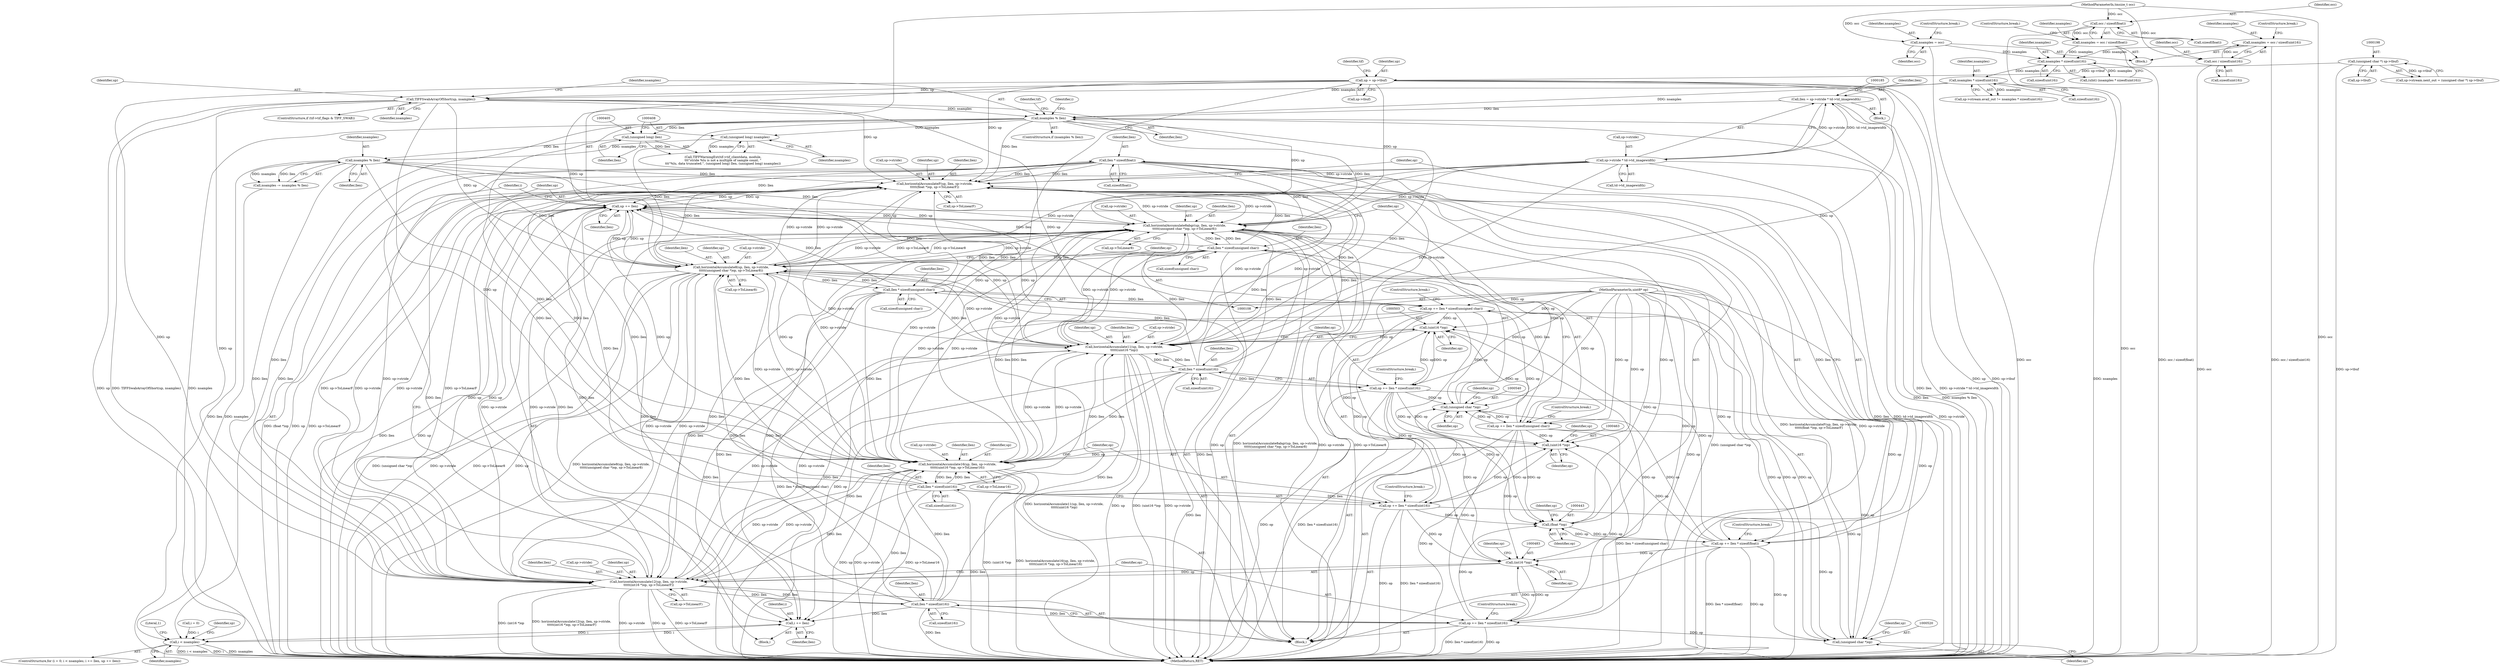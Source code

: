 digraph "0_libtiff_391e77fcd217e78b2c51342ac3ddb7100ecacdd2@API" {
"1000450" [label="(Call,llen * sizeof(float))"];
"1000436" [label="(Call,horizontalAccumulateF(up, llen, sp->stride,\n\t\t\t\t\t(float *)op, sp->ToLinearF))"];
"1000426" [label="(Call,up += llen)"];
"1000547" [label="(Call,llen * sizeof(unsigned char))"];
"1000533" [label="(Call,horizontalAccumulate8abgr(up, llen, sp->stride,\n\t\t\t\t\t(unsigned char *)op, sp->ToLinear8))"];
"1000379" [label="(Call,up = sp->tbuf)"];
"1000197" [label="(Call,(unsigned char *) sp->tbuf)"];
"1000390" [label="(Call,TIFFSwabArrayOfShort(up, nsamples))"];
"1000230" [label="(Call,nsamples * sizeof(uint16))"];
"1000219" [label="(Call,nsamples * sizeof(uint16))"];
"1000150" [label="(Call,nsamples = occ / sizeof(uint16))"];
"1000152" [label="(Call,occ / sizeof(uint16))"];
"1000111" [label="(MethodParameterIn,tmsize_t occ)"];
"1000159" [label="(Call,nsamples = occ)"];
"1000140" [label="(Call,nsamples = occ / sizeof(float))"];
"1000142" [label="(Call,occ / sizeof(float))"];
"1000412" [label="(Call,nsamples % llen)"];
"1000407" [label="(Call,(unsigned long) nsamples)"];
"1000394" [label="(Call,nsamples % llen)"];
"1000175" [label="(Call,llen = sp->stride * td->td_imagewidth)"];
"1000177" [label="(Call,sp->stride * td->td_imagewidth)"];
"1000404" [label="(Call,(unsigned long) llen)"];
"1000527" [label="(Call,llen * sizeof(unsigned char))"];
"1000513" [label="(Call,horizontalAccumulate8(up, llen, sp->stride,\n\t\t\t\t\t(unsigned char *)op, sp->ToLinear8))"];
"1000490" [label="(Call,llen * sizeof(int16))"];
"1000476" [label="(Call,horizontalAccumulate12(up, llen, sp->stride,\n\t\t\t\t\t(int16 *)op, sp->ToLinearF))"];
"1000450" [label="(Call,llen * sizeof(float))"];
"1000470" [label="(Call,llen * sizeof(uint16))"];
"1000456" [label="(Call,horizontalAccumulate16(up, llen, sp->stride,\n\t\t\t\t\t(uint16 *)op, sp->ToLinear16))"];
"1000507" [label="(Call,llen * sizeof(uint16))"];
"1000496" [label="(Call,horizontalAccumulate11(up, llen, sp->stride,\n\t\t\t\t\t(uint16 *)op))"];
"1000502" [label="(Call,(uint16 *)op)"];
"1000545" [label="(Call,op += llen * sizeof(unsigned char))"];
"1000539" [label="(Call,(unsigned char *)op)"];
"1000525" [label="(Call,op += llen * sizeof(unsigned char))"];
"1000519" [label="(Call,(unsigned char *)op)"];
"1000505" [label="(Call,op += llen * sizeof(uint16))"];
"1000110" [label="(MethodParameterIn,uint8* op)"];
"1000488" [label="(Call,op += llen * sizeof(int16))"];
"1000482" [label="(Call,(int16 *)op)"];
"1000448" [label="(Call,op += llen * sizeof(float))"];
"1000442" [label="(Call,(float *)op)"];
"1000468" [label="(Call,op += llen * sizeof(uint16))"];
"1000462" [label="(Call,(uint16 *)op)"];
"1000423" [label="(Call,i += llen)"];
"1000419" [label="(Call,i < nsamples)"];
"1000393" [label="(ControlStructure,if (nsamples % llen))"];
"1000161" [label="(Identifier,occ)"];
"1000528" [label="(Identifier,llen)"];
"1000478" [label="(Identifier,llen)"];
"1000546" [label="(Identifier,op)"];
"1000469" [label="(Identifier,op)"];
"1000504" [label="(Identifier,op)"];
"1000191" [label="(Call,sp->stream.next_out = (unsigned char *) sp->tbuf)"];
"1000217" [label="(Call,(uInt) (nsamples * sizeof(uint16)))"];
"1000398" [label="(Call,TIFFWarningExt(tif->tif_clientdata, module,\n\t\t\t\"stride %lu is not a multiple of sample count, \"\n\t\t\t\"%lu, data truncated.\", (unsigned long) llen, (unsigned long) nsamples))"];
"1000153" [label="(Identifier,occ)"];
"1000444" [label="(Identifier,op)"];
"1000436" [label="(Call,horizontalAccumulateF(up, llen, sp->stride,\n\t\t\t\t\t(float *)op, sp->ToLinearF))"];
"1000533" [label="(Call,horizontalAccumulate8abgr(up, llen, sp->stride,\n\t\t\t\t\t(unsigned char *)op, sp->ToLinear8))"];
"1000514" [label="(Identifier,up)"];
"1000409" [label="(Identifier,nsamples)"];
"1000519" [label="(Call,(unsigned char *)op)"];
"1000176" [label="(Identifier,llen)"];
"1000146" [label="(ControlStructure,break;)"];
"1000384" [label="(ControlStructure,if (tif->tif_flags & TIFF_SWAB))"];
"1000150" [label="(Call,nsamples = occ / sizeof(uint16))"];
"1000144" [label="(Call,sizeof(float))"];
"1000419" [label="(Call,i < nsamples)"];
"1000154" [label="(Call,sizeof(uint16))"];
"1000536" [label="(Call,sp->stride)"];
"1000181" [label="(Call,td->td_imagewidth)"];
"1000387" [label="(Identifier,tif)"];
"1000151" [label="(Identifier,nsamples)"];
"1000523" [label="(Identifier,sp)"];
"1000507" [label="(Call,llen * sizeof(uint16))"];
"1000428" [label="(Identifier,llen)"];
"1000420" [label="(Identifier,i)"];
"1000511" [label="(ControlStructure,break;)"];
"1000445" [label="(Call,sp->ToLinearF)"];
"1000527" [label="(Call,llen * sizeof(unsigned char))"];
"1000451" [label="(Identifier,llen)"];
"1000497" [label="(Identifier,up)"];
"1000479" [label="(Call,sp->stride)"];
"1000424" [label="(Identifier,i)"];
"1000542" [label="(Call,sp->ToLinear8)"];
"1000491" [label="(Identifier,llen)"];
"1000380" [label="(Identifier,up)"];
"1000406" [label="(Identifier,llen)"];
"1000551" [label="(ControlStructure,break;)"];
"1000521" [label="(Identifier,op)"];
"1000543" [label="(Identifier,sp)"];
"1000485" [label="(Call,sp->ToLinearF)"];
"1000381" [label="(Call,sp->tbuf)"];
"1000426" [label="(Call,up += llen)"];
"1000448" [label="(Call,op += llen * sizeof(float))"];
"1000159" [label="(Call,nsamples = occ)"];
"1000498" [label="(Identifier,llen)"];
"1000141" [label="(Identifier,nsamples)"];
"1000400" [label="(Identifier,tif)"];
"1000417" [label="(Identifier,i)"];
"1000414" [label="(Identifier,llen)"];
"1000219" [label="(Call,nsamples * sizeof(uint16))"];
"1000156" [label="(ControlStructure,break;)"];
"1000177" [label="(Call,sp->stride * td->td_imagewidth)"];
"1000427" [label="(Identifier,up)"];
"1000224" [label="(Call,sp->stream.avail_out != nsamples * sizeof(uint16))"];
"1000486" [label="(Identifier,sp)"];
"1000456" [label="(Call,horizontalAccumulate16(up, llen, sp->stride,\n\t\t\t\t\t(uint16 *)op, sp->ToLinear16))"];
"1000404" [label="(Call,(unsigned long) llen)"];
"1000422" [label="(Block,)"];
"1000407" [label="(Call,(unsigned long) nsamples)"];
"1000522" [label="(Call,sp->ToLinear8)"];
"1000395" [label="(Identifier,nsamples)"];
"1000421" [label="(Identifier,nsamples)"];
"1000565" [label="(Literal,1)"];
"1000477" [label="(Identifier,up)"];
"1000415" [label="(ControlStructure,for (i = 0; i < nsamples; i += llen, up += llen))"];
"1000423" [label="(Call,i += llen)"];
"1000199" [label="(Call,sp->tbuf)"];
"1000541" [label="(Identifier,op)"];
"1000396" [label="(Identifier,llen)"];
"1000459" [label="(Call,sp->stride)"];
"1000548" [label="(Identifier,llen)"];
"1000545" [label="(Call,op += llen * sizeof(unsigned char))"];
"1000531" [label="(ControlStructure,break;)"];
"1000416" [label="(Call,i = 0)"];
"1000476" [label="(Call,horizontalAccumulate12(up, llen, sp->stride,\n\t\t\t\t\t(int16 *)op, sp->ToLinearF))"];
"1000499" [label="(Call,sp->stride)"];
"1000425" [label="(Identifier,llen)"];
"1000230" [label="(Call,nsamples * sizeof(uint16))"];
"1000392" [label="(Identifier,nsamples)"];
"1000175" [label="(Call,llen = sp->stride * td->td_imagewidth)"];
"1000492" [label="(Call,sizeof(int16))"];
"1000439" [label="(Call,sp->stride)"];
"1000539" [label="(Call,(unsigned char *)op)"];
"1000442" [label="(Call,(float *)op)"];
"1000160" [label="(Identifier,nsamples)"];
"1000496" [label="(Call,horizontalAccumulate11(up, llen, sp->stride,\n\t\t\t\t\t(uint16 *)op))"];
"1000488" [label="(Call,op += llen * sizeof(int16))"];
"1000534" [label="(Identifier,up)"];
"1000468" [label="(Call,op += llen * sizeof(uint16))"];
"1000412" [label="(Call,nsamples % llen)"];
"1000490" [label="(Call,llen * sizeof(int16))"];
"1000513" [label="(Call,horizontalAccumulate8(up, llen, sp->stride,\n\t\t\t\t\t(unsigned char *)op, sp->ToLinear8))"];
"1000434" [label="(Block,)"];
"1000410" [label="(Call,nsamples -= nsamples % llen)"];
"1000221" [label="(Call,sizeof(uint16))"];
"1000454" [label="(ControlStructure,break;)"];
"1000110" [label="(MethodParameterIn,uint8* op)"];
"1000437" [label="(Identifier,up)"];
"1000162" [label="(ControlStructure,break;)"];
"1000113" [label="(Block,)"];
"1000231" [label="(Identifier,nsamples)"];
"1000142" [label="(Call,occ / sizeof(float))"];
"1000508" [label="(Identifier,llen)"];
"1000484" [label="(Identifier,op)"];
"1000482" [label="(Call,(int16 *)op)"];
"1000450" [label="(Call,llen * sizeof(float))"];
"1000143" [label="(Identifier,occ)"];
"1000458" [label="(Identifier,llen)"];
"1000391" [label="(Identifier,up)"];
"1000566" [label="(MethodReturn,RET)"];
"1000526" [label="(Identifier,op)"];
"1000471" [label="(Identifier,llen)"];
"1000547" [label="(Call,llen * sizeof(unsigned char))"];
"1000232" [label="(Call,sizeof(uint16))"];
"1000489" [label="(Identifier,op)"];
"1000438" [label="(Identifier,llen)"];
"1000197" [label="(Call,(unsigned char *) sp->tbuf)"];
"1000138" [label="(Block,)"];
"1000535" [label="(Identifier,llen)"];
"1000506" [label="(Identifier,op)"];
"1000494" [label="(ControlStructure,break;)"];
"1000413" [label="(Identifier,nsamples)"];
"1000394" [label="(Call,nsamples % llen)"];
"1000446" [label="(Identifier,sp)"];
"1000465" [label="(Call,sp->ToLinear16)"];
"1000516" [label="(Call,sp->stride)"];
"1000472" [label="(Call,sizeof(uint16))"];
"1000462" [label="(Call,(uint16 *)op)"];
"1000529" [label="(Call,sizeof(unsigned char))"];
"1000220" [label="(Identifier,nsamples)"];
"1000390" [label="(Call,TIFFSwabArrayOfShort(up, nsamples))"];
"1000549" [label="(Call,sizeof(unsigned char))"];
"1000152" [label="(Call,occ / sizeof(uint16))"];
"1000505" [label="(Call,op += llen * sizeof(uint16))"];
"1000457" [label="(Identifier,up)"];
"1000464" [label="(Identifier,op)"];
"1000470" [label="(Call,llen * sizeof(uint16))"];
"1000525" [label="(Call,op += llen * sizeof(unsigned char))"];
"1000466" [label="(Identifier,sp)"];
"1000502" [label="(Call,(uint16 *)op)"];
"1000178" [label="(Call,sp->stride)"];
"1000452" [label="(Call,sizeof(float))"];
"1000474" [label="(ControlStructure,break;)"];
"1000140" [label="(Call,nsamples = occ / sizeof(float))"];
"1000509" [label="(Call,sizeof(uint16))"];
"1000379" [label="(Call,up = sp->tbuf)"];
"1000432" [label="(Identifier,sp)"];
"1000515" [label="(Identifier,llen)"];
"1000111" [label="(MethodParameterIn,tmsize_t occ)"];
"1000449" [label="(Identifier,op)"];
"1000450" -> "1000448"  [label="AST: "];
"1000450" -> "1000452"  [label="CFG: "];
"1000451" -> "1000450"  [label="AST: "];
"1000452" -> "1000450"  [label="AST: "];
"1000448" -> "1000450"  [label="CFG: "];
"1000450" -> "1000566"  [label="DDG: llen"];
"1000450" -> "1000423"  [label="DDG: llen"];
"1000450" -> "1000426"  [label="DDG: llen"];
"1000450" -> "1000436"  [label="DDG: llen"];
"1000450" -> "1000448"  [label="DDG: llen"];
"1000436" -> "1000450"  [label="DDG: llen"];
"1000450" -> "1000456"  [label="DDG: llen"];
"1000450" -> "1000476"  [label="DDG: llen"];
"1000450" -> "1000496"  [label="DDG: llen"];
"1000450" -> "1000513"  [label="DDG: llen"];
"1000450" -> "1000533"  [label="DDG: llen"];
"1000436" -> "1000434"  [label="AST: "];
"1000436" -> "1000445"  [label="CFG: "];
"1000437" -> "1000436"  [label="AST: "];
"1000438" -> "1000436"  [label="AST: "];
"1000439" -> "1000436"  [label="AST: "];
"1000442" -> "1000436"  [label="AST: "];
"1000445" -> "1000436"  [label="AST: "];
"1000449" -> "1000436"  [label="CFG: "];
"1000436" -> "1000566"  [label="DDG: (float *)op"];
"1000436" -> "1000566"  [label="DDG: horizontalAccumulateF(up, llen, sp->stride,\n\t\t\t\t\t(float *)op, sp->ToLinearF)"];
"1000436" -> "1000566"  [label="DDG: up"];
"1000436" -> "1000566"  [label="DDG: sp->ToLinearF"];
"1000436" -> "1000566"  [label="DDG: sp->stride"];
"1000436" -> "1000426"  [label="DDG: up"];
"1000426" -> "1000436"  [label="DDG: up"];
"1000379" -> "1000436"  [label="DDG: up"];
"1000390" -> "1000436"  [label="DDG: up"];
"1000412" -> "1000436"  [label="DDG: llen"];
"1000394" -> "1000436"  [label="DDG: llen"];
"1000547" -> "1000436"  [label="DDG: llen"];
"1000527" -> "1000436"  [label="DDG: llen"];
"1000490" -> "1000436"  [label="DDG: llen"];
"1000470" -> "1000436"  [label="DDG: llen"];
"1000507" -> "1000436"  [label="DDG: llen"];
"1000177" -> "1000436"  [label="DDG: sp->stride"];
"1000456" -> "1000436"  [label="DDG: sp->stride"];
"1000533" -> "1000436"  [label="DDG: sp->stride"];
"1000496" -> "1000436"  [label="DDG: sp->stride"];
"1000476" -> "1000436"  [label="DDG: sp->stride"];
"1000476" -> "1000436"  [label="DDG: sp->ToLinearF"];
"1000513" -> "1000436"  [label="DDG: sp->stride"];
"1000442" -> "1000436"  [label="DDG: op"];
"1000436" -> "1000456"  [label="DDG: sp->stride"];
"1000436" -> "1000476"  [label="DDG: sp->stride"];
"1000436" -> "1000476"  [label="DDG: sp->ToLinearF"];
"1000436" -> "1000496"  [label="DDG: sp->stride"];
"1000436" -> "1000513"  [label="DDG: sp->stride"];
"1000436" -> "1000533"  [label="DDG: sp->stride"];
"1000426" -> "1000422"  [label="AST: "];
"1000426" -> "1000428"  [label="CFG: "];
"1000427" -> "1000426"  [label="AST: "];
"1000428" -> "1000426"  [label="AST: "];
"1000420" -> "1000426"  [label="CFG: "];
"1000426" -> "1000566"  [label="DDG: llen"];
"1000426" -> "1000566"  [label="DDG: up"];
"1000547" -> "1000426"  [label="DDG: llen"];
"1000527" -> "1000426"  [label="DDG: llen"];
"1000490" -> "1000426"  [label="DDG: llen"];
"1000470" -> "1000426"  [label="DDG: llen"];
"1000507" -> "1000426"  [label="DDG: llen"];
"1000456" -> "1000426"  [label="DDG: up"];
"1000513" -> "1000426"  [label="DDG: up"];
"1000496" -> "1000426"  [label="DDG: up"];
"1000476" -> "1000426"  [label="DDG: up"];
"1000533" -> "1000426"  [label="DDG: up"];
"1000426" -> "1000456"  [label="DDG: up"];
"1000426" -> "1000476"  [label="DDG: up"];
"1000426" -> "1000496"  [label="DDG: up"];
"1000426" -> "1000513"  [label="DDG: up"];
"1000426" -> "1000533"  [label="DDG: up"];
"1000547" -> "1000545"  [label="AST: "];
"1000547" -> "1000549"  [label="CFG: "];
"1000548" -> "1000547"  [label="AST: "];
"1000549" -> "1000547"  [label="AST: "];
"1000545" -> "1000547"  [label="CFG: "];
"1000547" -> "1000566"  [label="DDG: llen"];
"1000547" -> "1000423"  [label="DDG: llen"];
"1000547" -> "1000456"  [label="DDG: llen"];
"1000547" -> "1000476"  [label="DDG: llen"];
"1000547" -> "1000496"  [label="DDG: llen"];
"1000547" -> "1000513"  [label="DDG: llen"];
"1000547" -> "1000533"  [label="DDG: llen"];
"1000547" -> "1000545"  [label="DDG: llen"];
"1000533" -> "1000547"  [label="DDG: llen"];
"1000533" -> "1000434"  [label="AST: "];
"1000533" -> "1000542"  [label="CFG: "];
"1000534" -> "1000533"  [label="AST: "];
"1000535" -> "1000533"  [label="AST: "];
"1000536" -> "1000533"  [label="AST: "];
"1000539" -> "1000533"  [label="AST: "];
"1000542" -> "1000533"  [label="AST: "];
"1000546" -> "1000533"  [label="CFG: "];
"1000533" -> "1000566"  [label="DDG: up"];
"1000533" -> "1000566"  [label="DDG: horizontalAccumulate8abgr(up, llen, sp->stride,\n\t\t\t\t\t(unsigned char *)op, sp->ToLinear8)"];
"1000533" -> "1000566"  [label="DDG: sp->stride"];
"1000533" -> "1000566"  [label="DDG: sp->ToLinear8"];
"1000533" -> "1000566"  [label="DDG: (unsigned char *)op"];
"1000533" -> "1000456"  [label="DDG: sp->stride"];
"1000533" -> "1000476"  [label="DDG: sp->stride"];
"1000533" -> "1000496"  [label="DDG: sp->stride"];
"1000533" -> "1000513"  [label="DDG: sp->stride"];
"1000533" -> "1000513"  [label="DDG: sp->ToLinear8"];
"1000379" -> "1000533"  [label="DDG: up"];
"1000390" -> "1000533"  [label="DDG: up"];
"1000412" -> "1000533"  [label="DDG: llen"];
"1000394" -> "1000533"  [label="DDG: llen"];
"1000527" -> "1000533"  [label="DDG: llen"];
"1000490" -> "1000533"  [label="DDG: llen"];
"1000470" -> "1000533"  [label="DDG: llen"];
"1000507" -> "1000533"  [label="DDG: llen"];
"1000177" -> "1000533"  [label="DDG: sp->stride"];
"1000456" -> "1000533"  [label="DDG: sp->stride"];
"1000496" -> "1000533"  [label="DDG: sp->stride"];
"1000476" -> "1000533"  [label="DDG: sp->stride"];
"1000513" -> "1000533"  [label="DDG: sp->stride"];
"1000513" -> "1000533"  [label="DDG: sp->ToLinear8"];
"1000539" -> "1000533"  [label="DDG: op"];
"1000379" -> "1000113"  [label="AST: "];
"1000379" -> "1000381"  [label="CFG: "];
"1000380" -> "1000379"  [label="AST: "];
"1000381" -> "1000379"  [label="AST: "];
"1000387" -> "1000379"  [label="CFG: "];
"1000379" -> "1000566"  [label="DDG: up"];
"1000379" -> "1000566"  [label="DDG: sp->tbuf"];
"1000197" -> "1000379"  [label="DDG: sp->tbuf"];
"1000379" -> "1000390"  [label="DDG: up"];
"1000379" -> "1000456"  [label="DDG: up"];
"1000379" -> "1000476"  [label="DDG: up"];
"1000379" -> "1000496"  [label="DDG: up"];
"1000379" -> "1000513"  [label="DDG: up"];
"1000197" -> "1000191"  [label="AST: "];
"1000197" -> "1000199"  [label="CFG: "];
"1000198" -> "1000197"  [label="AST: "];
"1000199" -> "1000197"  [label="AST: "];
"1000191" -> "1000197"  [label="CFG: "];
"1000197" -> "1000566"  [label="DDG: sp->tbuf"];
"1000197" -> "1000191"  [label="DDG: sp->tbuf"];
"1000390" -> "1000384"  [label="AST: "];
"1000390" -> "1000392"  [label="CFG: "];
"1000391" -> "1000390"  [label="AST: "];
"1000392" -> "1000390"  [label="AST: "];
"1000395" -> "1000390"  [label="CFG: "];
"1000390" -> "1000566"  [label="DDG: TIFFSwabArrayOfShort(up, nsamples)"];
"1000390" -> "1000566"  [label="DDG: up"];
"1000230" -> "1000390"  [label="DDG: nsamples"];
"1000390" -> "1000394"  [label="DDG: nsamples"];
"1000390" -> "1000456"  [label="DDG: up"];
"1000390" -> "1000476"  [label="DDG: up"];
"1000390" -> "1000496"  [label="DDG: up"];
"1000390" -> "1000513"  [label="DDG: up"];
"1000230" -> "1000224"  [label="AST: "];
"1000230" -> "1000232"  [label="CFG: "];
"1000231" -> "1000230"  [label="AST: "];
"1000232" -> "1000230"  [label="AST: "];
"1000224" -> "1000230"  [label="CFG: "];
"1000230" -> "1000566"  [label="DDG: nsamples"];
"1000230" -> "1000224"  [label="DDG: nsamples"];
"1000219" -> "1000230"  [label="DDG: nsamples"];
"1000230" -> "1000394"  [label="DDG: nsamples"];
"1000219" -> "1000217"  [label="AST: "];
"1000219" -> "1000221"  [label="CFG: "];
"1000220" -> "1000219"  [label="AST: "];
"1000221" -> "1000219"  [label="AST: "];
"1000217" -> "1000219"  [label="CFG: "];
"1000219" -> "1000217"  [label="DDG: nsamples"];
"1000150" -> "1000219"  [label="DDG: nsamples"];
"1000159" -> "1000219"  [label="DDG: nsamples"];
"1000140" -> "1000219"  [label="DDG: nsamples"];
"1000150" -> "1000138"  [label="AST: "];
"1000150" -> "1000152"  [label="CFG: "];
"1000151" -> "1000150"  [label="AST: "];
"1000152" -> "1000150"  [label="AST: "];
"1000156" -> "1000150"  [label="CFG: "];
"1000150" -> "1000566"  [label="DDG: occ / sizeof(uint16)"];
"1000152" -> "1000150"  [label="DDG: occ"];
"1000152" -> "1000154"  [label="CFG: "];
"1000153" -> "1000152"  [label="AST: "];
"1000154" -> "1000152"  [label="AST: "];
"1000152" -> "1000566"  [label="DDG: occ"];
"1000111" -> "1000152"  [label="DDG: occ"];
"1000111" -> "1000108"  [label="AST: "];
"1000111" -> "1000566"  [label="DDG: occ"];
"1000111" -> "1000142"  [label="DDG: occ"];
"1000111" -> "1000159"  [label="DDG: occ"];
"1000159" -> "1000138"  [label="AST: "];
"1000159" -> "1000161"  [label="CFG: "];
"1000160" -> "1000159"  [label="AST: "];
"1000161" -> "1000159"  [label="AST: "];
"1000162" -> "1000159"  [label="CFG: "];
"1000159" -> "1000566"  [label="DDG: occ"];
"1000140" -> "1000138"  [label="AST: "];
"1000140" -> "1000142"  [label="CFG: "];
"1000141" -> "1000140"  [label="AST: "];
"1000142" -> "1000140"  [label="AST: "];
"1000146" -> "1000140"  [label="CFG: "];
"1000140" -> "1000566"  [label="DDG: occ / sizeof(float)"];
"1000142" -> "1000140"  [label="DDG: occ"];
"1000142" -> "1000144"  [label="CFG: "];
"1000143" -> "1000142"  [label="AST: "];
"1000144" -> "1000142"  [label="AST: "];
"1000142" -> "1000566"  [label="DDG: occ"];
"1000412" -> "1000410"  [label="AST: "];
"1000412" -> "1000414"  [label="CFG: "];
"1000413" -> "1000412"  [label="AST: "];
"1000414" -> "1000412"  [label="AST: "];
"1000410" -> "1000412"  [label="CFG: "];
"1000412" -> "1000566"  [label="DDG: llen"];
"1000412" -> "1000410"  [label="DDG: nsamples"];
"1000412" -> "1000410"  [label="DDG: llen"];
"1000407" -> "1000412"  [label="DDG: nsamples"];
"1000404" -> "1000412"  [label="DDG: llen"];
"1000412" -> "1000456"  [label="DDG: llen"];
"1000412" -> "1000476"  [label="DDG: llen"];
"1000412" -> "1000496"  [label="DDG: llen"];
"1000412" -> "1000513"  [label="DDG: llen"];
"1000407" -> "1000398"  [label="AST: "];
"1000407" -> "1000409"  [label="CFG: "];
"1000408" -> "1000407"  [label="AST: "];
"1000409" -> "1000407"  [label="AST: "];
"1000398" -> "1000407"  [label="CFG: "];
"1000407" -> "1000398"  [label="DDG: nsamples"];
"1000394" -> "1000407"  [label="DDG: nsamples"];
"1000394" -> "1000393"  [label="AST: "];
"1000394" -> "1000396"  [label="CFG: "];
"1000395" -> "1000394"  [label="AST: "];
"1000396" -> "1000394"  [label="AST: "];
"1000400" -> "1000394"  [label="CFG: "];
"1000417" -> "1000394"  [label="CFG: "];
"1000394" -> "1000566"  [label="DDG: llen"];
"1000394" -> "1000566"  [label="DDG: nsamples % llen"];
"1000175" -> "1000394"  [label="DDG: llen"];
"1000394" -> "1000404"  [label="DDG: llen"];
"1000394" -> "1000419"  [label="DDG: nsamples"];
"1000394" -> "1000456"  [label="DDG: llen"];
"1000394" -> "1000476"  [label="DDG: llen"];
"1000394" -> "1000496"  [label="DDG: llen"];
"1000394" -> "1000513"  [label="DDG: llen"];
"1000175" -> "1000113"  [label="AST: "];
"1000175" -> "1000177"  [label="CFG: "];
"1000176" -> "1000175"  [label="AST: "];
"1000177" -> "1000175"  [label="AST: "];
"1000185" -> "1000175"  [label="CFG: "];
"1000175" -> "1000566"  [label="DDG: llen"];
"1000175" -> "1000566"  [label="DDG: sp->stride * td->td_imagewidth"];
"1000177" -> "1000175"  [label="DDG: sp->stride"];
"1000177" -> "1000175"  [label="DDG: td->td_imagewidth"];
"1000177" -> "1000181"  [label="CFG: "];
"1000178" -> "1000177"  [label="AST: "];
"1000181" -> "1000177"  [label="AST: "];
"1000177" -> "1000566"  [label="DDG: sp->stride"];
"1000177" -> "1000566"  [label="DDG: td->td_imagewidth"];
"1000177" -> "1000456"  [label="DDG: sp->stride"];
"1000177" -> "1000476"  [label="DDG: sp->stride"];
"1000177" -> "1000496"  [label="DDG: sp->stride"];
"1000177" -> "1000513"  [label="DDG: sp->stride"];
"1000404" -> "1000398"  [label="AST: "];
"1000404" -> "1000406"  [label="CFG: "];
"1000405" -> "1000404"  [label="AST: "];
"1000406" -> "1000404"  [label="AST: "];
"1000408" -> "1000404"  [label="CFG: "];
"1000404" -> "1000398"  [label="DDG: llen"];
"1000527" -> "1000525"  [label="AST: "];
"1000527" -> "1000529"  [label="CFG: "];
"1000528" -> "1000527"  [label="AST: "];
"1000529" -> "1000527"  [label="AST: "];
"1000525" -> "1000527"  [label="CFG: "];
"1000527" -> "1000566"  [label="DDG: llen"];
"1000527" -> "1000423"  [label="DDG: llen"];
"1000527" -> "1000456"  [label="DDG: llen"];
"1000527" -> "1000476"  [label="DDG: llen"];
"1000527" -> "1000496"  [label="DDG: llen"];
"1000527" -> "1000513"  [label="DDG: llen"];
"1000527" -> "1000525"  [label="DDG: llen"];
"1000513" -> "1000527"  [label="DDG: llen"];
"1000513" -> "1000434"  [label="AST: "];
"1000513" -> "1000522"  [label="CFG: "];
"1000514" -> "1000513"  [label="AST: "];
"1000515" -> "1000513"  [label="AST: "];
"1000516" -> "1000513"  [label="AST: "];
"1000519" -> "1000513"  [label="AST: "];
"1000522" -> "1000513"  [label="AST: "];
"1000526" -> "1000513"  [label="CFG: "];
"1000513" -> "1000566"  [label="DDG: horizontalAccumulate8(up, llen, sp->stride,\n\t\t\t\t\t(unsigned char *)op, sp->ToLinear8)"];
"1000513" -> "1000566"  [label="DDG: sp->ToLinear8"];
"1000513" -> "1000566"  [label="DDG: up"];
"1000513" -> "1000566"  [label="DDG: (unsigned char *)op"];
"1000513" -> "1000566"  [label="DDG: sp->stride"];
"1000513" -> "1000456"  [label="DDG: sp->stride"];
"1000513" -> "1000476"  [label="DDG: sp->stride"];
"1000513" -> "1000496"  [label="DDG: sp->stride"];
"1000490" -> "1000513"  [label="DDG: llen"];
"1000470" -> "1000513"  [label="DDG: llen"];
"1000507" -> "1000513"  [label="DDG: llen"];
"1000456" -> "1000513"  [label="DDG: sp->stride"];
"1000496" -> "1000513"  [label="DDG: sp->stride"];
"1000476" -> "1000513"  [label="DDG: sp->stride"];
"1000519" -> "1000513"  [label="DDG: op"];
"1000490" -> "1000488"  [label="AST: "];
"1000490" -> "1000492"  [label="CFG: "];
"1000491" -> "1000490"  [label="AST: "];
"1000492" -> "1000490"  [label="AST: "];
"1000488" -> "1000490"  [label="CFG: "];
"1000490" -> "1000566"  [label="DDG: llen"];
"1000490" -> "1000423"  [label="DDG: llen"];
"1000490" -> "1000456"  [label="DDG: llen"];
"1000490" -> "1000476"  [label="DDG: llen"];
"1000490" -> "1000488"  [label="DDG: llen"];
"1000476" -> "1000490"  [label="DDG: llen"];
"1000490" -> "1000496"  [label="DDG: llen"];
"1000476" -> "1000434"  [label="AST: "];
"1000476" -> "1000485"  [label="CFG: "];
"1000477" -> "1000476"  [label="AST: "];
"1000478" -> "1000476"  [label="AST: "];
"1000479" -> "1000476"  [label="AST: "];
"1000482" -> "1000476"  [label="AST: "];
"1000485" -> "1000476"  [label="AST: "];
"1000489" -> "1000476"  [label="CFG: "];
"1000476" -> "1000566"  [label="DDG: horizontalAccumulate12(up, llen, sp->stride,\n\t\t\t\t\t(int16 *)op, sp->ToLinearF)"];
"1000476" -> "1000566"  [label="DDG: sp->stride"];
"1000476" -> "1000566"  [label="DDG: up"];
"1000476" -> "1000566"  [label="DDG: sp->ToLinearF"];
"1000476" -> "1000566"  [label="DDG: (int16 *)op"];
"1000476" -> "1000456"  [label="DDG: sp->stride"];
"1000470" -> "1000476"  [label="DDG: llen"];
"1000507" -> "1000476"  [label="DDG: llen"];
"1000456" -> "1000476"  [label="DDG: sp->stride"];
"1000496" -> "1000476"  [label="DDG: sp->stride"];
"1000482" -> "1000476"  [label="DDG: op"];
"1000476" -> "1000496"  [label="DDG: sp->stride"];
"1000470" -> "1000468"  [label="AST: "];
"1000470" -> "1000472"  [label="CFG: "];
"1000471" -> "1000470"  [label="AST: "];
"1000472" -> "1000470"  [label="AST: "];
"1000468" -> "1000470"  [label="CFG: "];
"1000470" -> "1000566"  [label="DDG: llen"];
"1000470" -> "1000423"  [label="DDG: llen"];
"1000470" -> "1000456"  [label="DDG: llen"];
"1000470" -> "1000468"  [label="DDG: llen"];
"1000456" -> "1000470"  [label="DDG: llen"];
"1000470" -> "1000496"  [label="DDG: llen"];
"1000456" -> "1000434"  [label="AST: "];
"1000456" -> "1000465"  [label="CFG: "];
"1000457" -> "1000456"  [label="AST: "];
"1000458" -> "1000456"  [label="AST: "];
"1000459" -> "1000456"  [label="AST: "];
"1000462" -> "1000456"  [label="AST: "];
"1000465" -> "1000456"  [label="AST: "];
"1000469" -> "1000456"  [label="CFG: "];
"1000456" -> "1000566"  [label="DDG: sp->stride"];
"1000456" -> "1000566"  [label="DDG: up"];
"1000456" -> "1000566"  [label="DDG: sp->ToLinear16"];
"1000456" -> "1000566"  [label="DDG: (uint16 *)op"];
"1000456" -> "1000566"  [label="DDG: horizontalAccumulate16(up, llen, sp->stride,\n\t\t\t\t\t(uint16 *)op, sp->ToLinear16)"];
"1000507" -> "1000456"  [label="DDG: llen"];
"1000496" -> "1000456"  [label="DDG: sp->stride"];
"1000462" -> "1000456"  [label="DDG: op"];
"1000456" -> "1000496"  [label="DDG: sp->stride"];
"1000507" -> "1000505"  [label="AST: "];
"1000507" -> "1000509"  [label="CFG: "];
"1000508" -> "1000507"  [label="AST: "];
"1000509" -> "1000507"  [label="AST: "];
"1000505" -> "1000507"  [label="CFG: "];
"1000507" -> "1000566"  [label="DDG: llen"];
"1000507" -> "1000423"  [label="DDG: llen"];
"1000507" -> "1000496"  [label="DDG: llen"];
"1000507" -> "1000505"  [label="DDG: llen"];
"1000496" -> "1000507"  [label="DDG: llen"];
"1000496" -> "1000434"  [label="AST: "];
"1000496" -> "1000502"  [label="CFG: "];
"1000497" -> "1000496"  [label="AST: "];
"1000498" -> "1000496"  [label="AST: "];
"1000499" -> "1000496"  [label="AST: "];
"1000502" -> "1000496"  [label="AST: "];
"1000506" -> "1000496"  [label="CFG: "];
"1000496" -> "1000566"  [label="DDG: horizontalAccumulate11(up, llen, sp->stride,\n\t\t\t\t\t(uint16 *)op)"];
"1000496" -> "1000566"  [label="DDG: up"];
"1000496" -> "1000566"  [label="DDG: (uint16 *)op"];
"1000496" -> "1000566"  [label="DDG: sp->stride"];
"1000502" -> "1000496"  [label="DDG: op"];
"1000502" -> "1000504"  [label="CFG: "];
"1000503" -> "1000502"  [label="AST: "];
"1000504" -> "1000502"  [label="AST: "];
"1000545" -> "1000502"  [label="DDG: op"];
"1000525" -> "1000502"  [label="DDG: op"];
"1000505" -> "1000502"  [label="DDG: op"];
"1000488" -> "1000502"  [label="DDG: op"];
"1000448" -> "1000502"  [label="DDG: op"];
"1000468" -> "1000502"  [label="DDG: op"];
"1000110" -> "1000502"  [label="DDG: op"];
"1000502" -> "1000505"  [label="DDG: op"];
"1000545" -> "1000434"  [label="AST: "];
"1000546" -> "1000545"  [label="AST: "];
"1000551" -> "1000545"  [label="CFG: "];
"1000545" -> "1000566"  [label="DDG: op"];
"1000545" -> "1000566"  [label="DDG: llen * sizeof(unsigned char)"];
"1000545" -> "1000442"  [label="DDG: op"];
"1000545" -> "1000462"  [label="DDG: op"];
"1000545" -> "1000482"  [label="DDG: op"];
"1000545" -> "1000519"  [label="DDG: op"];
"1000545" -> "1000539"  [label="DDG: op"];
"1000539" -> "1000545"  [label="DDG: op"];
"1000110" -> "1000545"  [label="DDG: op"];
"1000539" -> "1000541"  [label="CFG: "];
"1000540" -> "1000539"  [label="AST: "];
"1000541" -> "1000539"  [label="AST: "];
"1000543" -> "1000539"  [label="CFG: "];
"1000525" -> "1000539"  [label="DDG: op"];
"1000505" -> "1000539"  [label="DDG: op"];
"1000488" -> "1000539"  [label="DDG: op"];
"1000448" -> "1000539"  [label="DDG: op"];
"1000468" -> "1000539"  [label="DDG: op"];
"1000110" -> "1000539"  [label="DDG: op"];
"1000525" -> "1000434"  [label="AST: "];
"1000526" -> "1000525"  [label="AST: "];
"1000531" -> "1000525"  [label="CFG: "];
"1000525" -> "1000566"  [label="DDG: op"];
"1000525" -> "1000566"  [label="DDG: llen * sizeof(unsigned char)"];
"1000525" -> "1000442"  [label="DDG: op"];
"1000525" -> "1000462"  [label="DDG: op"];
"1000525" -> "1000482"  [label="DDG: op"];
"1000525" -> "1000519"  [label="DDG: op"];
"1000519" -> "1000525"  [label="DDG: op"];
"1000110" -> "1000525"  [label="DDG: op"];
"1000519" -> "1000521"  [label="CFG: "];
"1000520" -> "1000519"  [label="AST: "];
"1000521" -> "1000519"  [label="AST: "];
"1000523" -> "1000519"  [label="CFG: "];
"1000505" -> "1000519"  [label="DDG: op"];
"1000488" -> "1000519"  [label="DDG: op"];
"1000448" -> "1000519"  [label="DDG: op"];
"1000468" -> "1000519"  [label="DDG: op"];
"1000110" -> "1000519"  [label="DDG: op"];
"1000505" -> "1000434"  [label="AST: "];
"1000506" -> "1000505"  [label="AST: "];
"1000511" -> "1000505"  [label="CFG: "];
"1000505" -> "1000566"  [label="DDG: op"];
"1000505" -> "1000566"  [label="DDG: llen * sizeof(uint16)"];
"1000505" -> "1000442"  [label="DDG: op"];
"1000505" -> "1000462"  [label="DDG: op"];
"1000505" -> "1000482"  [label="DDG: op"];
"1000110" -> "1000505"  [label="DDG: op"];
"1000110" -> "1000108"  [label="AST: "];
"1000110" -> "1000566"  [label="DDG: op"];
"1000110" -> "1000442"  [label="DDG: op"];
"1000110" -> "1000448"  [label="DDG: op"];
"1000110" -> "1000462"  [label="DDG: op"];
"1000110" -> "1000468"  [label="DDG: op"];
"1000110" -> "1000482"  [label="DDG: op"];
"1000110" -> "1000488"  [label="DDG: op"];
"1000488" -> "1000434"  [label="AST: "];
"1000489" -> "1000488"  [label="AST: "];
"1000494" -> "1000488"  [label="CFG: "];
"1000488" -> "1000566"  [label="DDG: op"];
"1000488" -> "1000566"  [label="DDG: llen * sizeof(int16)"];
"1000488" -> "1000442"  [label="DDG: op"];
"1000488" -> "1000462"  [label="DDG: op"];
"1000488" -> "1000482"  [label="DDG: op"];
"1000482" -> "1000488"  [label="DDG: op"];
"1000482" -> "1000484"  [label="CFG: "];
"1000483" -> "1000482"  [label="AST: "];
"1000484" -> "1000482"  [label="AST: "];
"1000486" -> "1000482"  [label="CFG: "];
"1000448" -> "1000482"  [label="DDG: op"];
"1000468" -> "1000482"  [label="DDG: op"];
"1000448" -> "1000434"  [label="AST: "];
"1000449" -> "1000448"  [label="AST: "];
"1000454" -> "1000448"  [label="CFG: "];
"1000448" -> "1000566"  [label="DDG: llen * sizeof(float)"];
"1000448" -> "1000566"  [label="DDG: op"];
"1000448" -> "1000442"  [label="DDG: op"];
"1000442" -> "1000448"  [label="DDG: op"];
"1000448" -> "1000462"  [label="DDG: op"];
"1000442" -> "1000444"  [label="CFG: "];
"1000443" -> "1000442"  [label="AST: "];
"1000444" -> "1000442"  [label="AST: "];
"1000446" -> "1000442"  [label="CFG: "];
"1000468" -> "1000442"  [label="DDG: op"];
"1000468" -> "1000434"  [label="AST: "];
"1000469" -> "1000468"  [label="AST: "];
"1000474" -> "1000468"  [label="CFG: "];
"1000468" -> "1000566"  [label="DDG: op"];
"1000468" -> "1000566"  [label="DDG: llen * sizeof(uint16)"];
"1000468" -> "1000462"  [label="DDG: op"];
"1000462" -> "1000468"  [label="DDG: op"];
"1000462" -> "1000464"  [label="CFG: "];
"1000463" -> "1000462"  [label="AST: "];
"1000464" -> "1000462"  [label="AST: "];
"1000466" -> "1000462"  [label="CFG: "];
"1000423" -> "1000422"  [label="AST: "];
"1000423" -> "1000425"  [label="CFG: "];
"1000424" -> "1000423"  [label="AST: "];
"1000425" -> "1000423"  [label="AST: "];
"1000427" -> "1000423"  [label="CFG: "];
"1000423" -> "1000419"  [label="DDG: i"];
"1000419" -> "1000423"  [label="DDG: i"];
"1000419" -> "1000415"  [label="AST: "];
"1000419" -> "1000421"  [label="CFG: "];
"1000420" -> "1000419"  [label="AST: "];
"1000421" -> "1000419"  [label="AST: "];
"1000432" -> "1000419"  [label="CFG: "];
"1000565" -> "1000419"  [label="CFG: "];
"1000419" -> "1000566"  [label="DDG: i"];
"1000419" -> "1000566"  [label="DDG: nsamples"];
"1000419" -> "1000566"  [label="DDG: i < nsamples"];
"1000416" -> "1000419"  [label="DDG: i"];
"1000410" -> "1000419"  [label="DDG: nsamples"];
}
